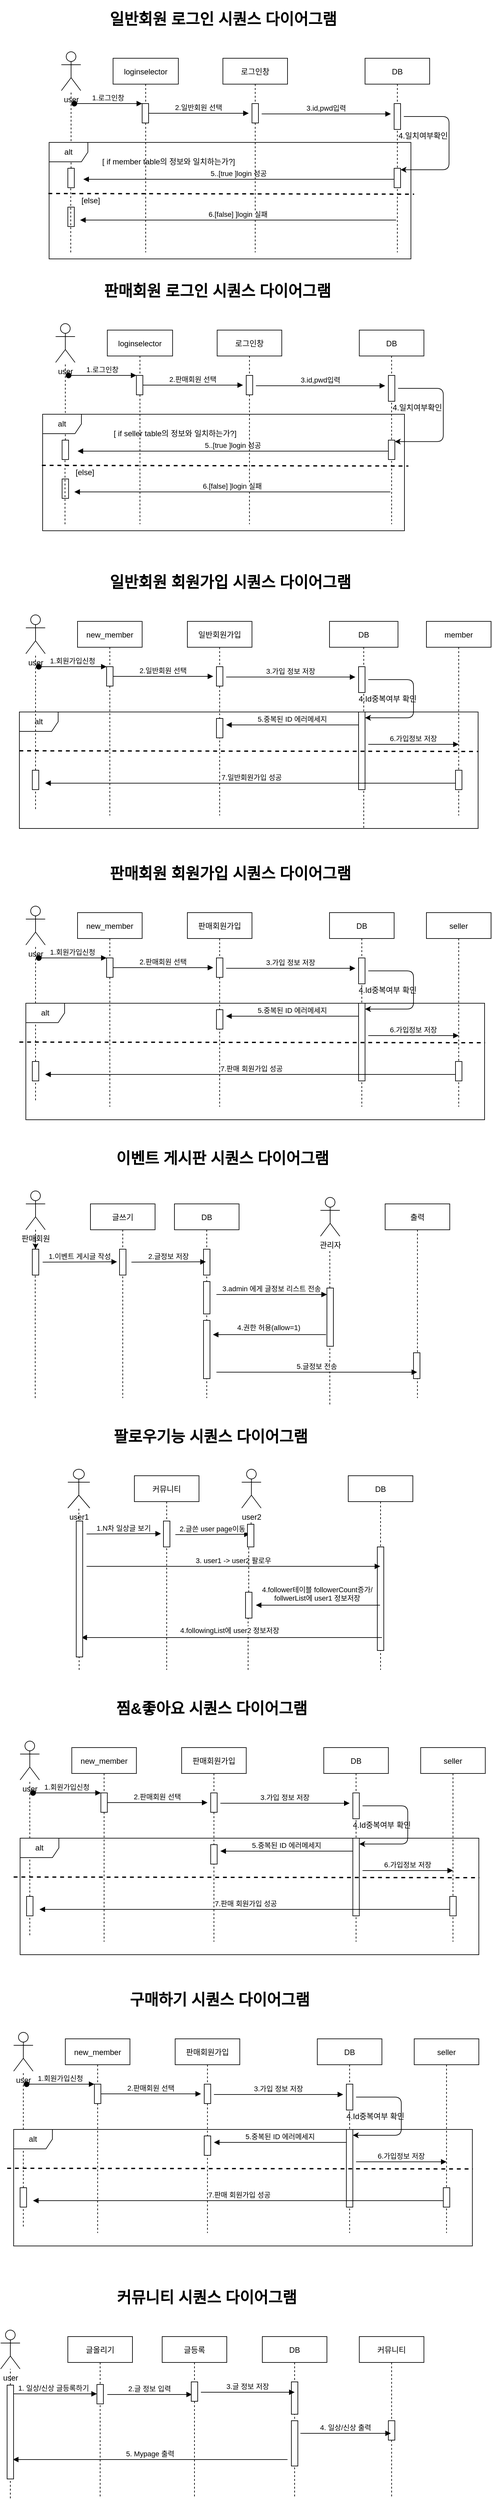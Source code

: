 <mxfile version="14.1.8" type="github">
  <diagram id="kgpKYQtTHZ0yAKxKKP6v" name="Page-1">
    <mxGraphModel dx="957" dy="1599" grid="1" gridSize="10" guides="1" tooltips="1" connect="1" arrows="1" fold="1" page="1" pageScale="1" pageWidth="850" pageHeight="1100" math="0" shadow="0">
      <root>
        <mxCell id="0" />
        <mxCell id="1" parent="0" />
        <mxCell id="sCiIULgw3_IHXqs6xCR2-13" value="" style="endArrow=none;dashed=1;html=1;" edge="1" parent="1">
          <mxGeometry width="50" height="50" relative="1" as="geometry">
            <mxPoint x="60" y="2770" as="sourcePoint" />
            <mxPoint x="60.0" y="2700" as="targetPoint" />
            <Array as="points">
              <mxPoint x="60" y="2760" />
            </Array>
          </mxGeometry>
        </mxCell>
        <mxCell id="6qOEAzcNz2W8X_dl7vt0-298" value="1. 일상/신상 글등록하기" style="verticalAlign=bottom;startArrow=oval;endArrow=block;startSize=8;shadow=0;strokeWidth=1;" parent="1" edge="1">
          <mxGeometry relative="1" as="geometry">
            <mxPoint x="60" y="2608.5" as="sourcePoint" />
            <mxPoint x="194" y="2608.5" as="targetPoint" />
          </mxGeometry>
        </mxCell>
        <mxCell id="3nuBFxr9cyL0pnOWT2aG-1" value="new_member" style="shape=umlLifeline;perimeter=lifelinePerimeter;container=1;collapsible=0;recursiveResize=0;rounded=0;shadow=0;strokeWidth=1;" parent="1" vertex="1">
          <mxGeometry x="164" y="-130" width="100" height="300" as="geometry" />
        </mxCell>
        <mxCell id="3nuBFxr9cyL0pnOWT2aG-2" value="" style="points=[];perimeter=orthogonalPerimeter;rounded=0;shadow=0;strokeWidth=1;" parent="3nuBFxr9cyL0pnOWT2aG-1" vertex="1">
          <mxGeometry x="45" y="70" width="10" height="30" as="geometry" />
        </mxCell>
        <mxCell id="3nuBFxr9cyL0pnOWT2aG-3" value="1.회원가입신청" style="verticalAlign=bottom;startArrow=oval;endArrow=block;startSize=8;shadow=0;strokeWidth=1;" parent="3nuBFxr9cyL0pnOWT2aG-1" target="3nuBFxr9cyL0pnOWT2aG-2" edge="1">
          <mxGeometry relative="1" as="geometry">
            <mxPoint x="-60" y="70" as="sourcePoint" />
          </mxGeometry>
        </mxCell>
        <mxCell id="3nuBFxr9cyL0pnOWT2aG-5" value="DB" style="shape=umlLifeline;perimeter=lifelinePerimeter;container=1;collapsible=0;recursiveResize=0;rounded=0;shadow=0;strokeWidth=1;" parent="1" vertex="1">
          <mxGeometry x="554" y="-130" width="106" height="320" as="geometry" />
        </mxCell>
        <mxCell id="3nuBFxr9cyL0pnOWT2aG-6" value="" style="points=[];perimeter=orthogonalPerimeter;rounded=0;shadow=0;strokeWidth=1;" parent="3nuBFxr9cyL0pnOWT2aG-5" vertex="1">
          <mxGeometry x="45" y="140" width="10" height="120" as="geometry" />
        </mxCell>
        <mxCell id="6qOEAzcNz2W8X_dl7vt0-56" value="" style="points=[];perimeter=orthogonalPerimeter;rounded=0;shadow=0;strokeWidth=1;" parent="3nuBFxr9cyL0pnOWT2aG-5" vertex="1">
          <mxGeometry x="45" y="70" width="10" height="40" as="geometry" />
        </mxCell>
        <mxCell id="6qOEAzcNz2W8X_dl7vt0-62" value="7.일반회원가입 성공" style="verticalAlign=bottom;endArrow=block;shadow=0;strokeWidth=1;" parent="3nuBFxr9cyL0pnOWT2aG-5" source="6qOEAzcNz2W8X_dl7vt0-52" edge="1">
          <mxGeometry relative="1" as="geometry">
            <mxPoint x="175" y="250" as="sourcePoint" />
            <mxPoint x="-440" y="250" as="targetPoint" />
          </mxGeometry>
        </mxCell>
        <mxCell id="6qOEAzcNz2W8X_dl7vt0-54" value="alt" style="shape=umlFrame;whiteSpace=wrap;html=1;gradientColor=#ffffff;" parent="3nuBFxr9cyL0pnOWT2aG-5" vertex="1">
          <mxGeometry x="-480" y="140" width="710" height="180" as="geometry" />
        </mxCell>
        <mxCell id="3nuBFxr9cyL0pnOWT2aG-8" value="2.일반회원 선택" style="verticalAlign=bottom;endArrow=block;shadow=0;strokeWidth=1;" parent="1" source="3nuBFxr9cyL0pnOWT2aG-2" edge="1">
          <mxGeometry relative="1" as="geometry">
            <mxPoint x="424" y="-50" as="sourcePoint" />
            <mxPoint x="374" y="-45" as="targetPoint" />
          </mxGeometry>
        </mxCell>
        <mxCell id="3nuBFxr9cyL0pnOWT2aG-9" value="5.중복된 ID 에러메세지" style="verticalAlign=bottom;endArrow=block;shadow=0;strokeWidth=1;" parent="1" source="3nuBFxr9cyL0pnOWT2aG-6" edge="1">
          <mxGeometry relative="1" as="geometry">
            <mxPoint x="389" y="-10" as="sourcePoint" />
            <mxPoint x="394" y="30" as="targetPoint" />
          </mxGeometry>
        </mxCell>
        <object label="user" id="6qOEAzcNz2W8X_dl7vt0-7">
          <mxCell style="shape=umlActor;verticalLabelPosition=bottom;verticalAlign=top;html=1;" parent="1" vertex="1">
            <mxGeometry x="84" y="-140" width="30" height="60" as="geometry" />
          </mxCell>
        </object>
        <mxCell id="6qOEAzcNz2W8X_dl7vt0-206" value="" style="edgeStyle=orthogonalEdgeStyle;rounded=0;orthogonalLoop=1;jettySize=auto;html=1;dashed=1;" parent="1" source="6qOEAzcNz2W8X_dl7vt0-12" target="6qOEAzcNz2W8X_dl7vt0-38" edge="1">
          <mxGeometry relative="1" as="geometry" />
        </mxCell>
        <mxCell id="6qOEAzcNz2W8X_dl7vt0-12" value="판매회원&lt;br&gt;" style="shape=umlActor;verticalLabelPosition=bottom;verticalAlign=top;html=1;gradientColor=#ffffff;" parent="1" vertex="1">
          <mxGeometry x="84" y="750" width="30" height="60" as="geometry" />
        </mxCell>
        <mxCell id="6qOEAzcNz2W8X_dl7vt0-21" value="관리자&lt;br&gt;" style="shape=umlActor;verticalLabelPosition=bottom;verticalAlign=top;html=1;gradientColor=#ffffff;" parent="1" vertex="1">
          <mxGeometry x="540" y="760" width="30" height="60" as="geometry" />
        </mxCell>
        <mxCell id="6qOEAzcNz2W8X_dl7vt0-26" value="" style="endArrow=none;dashed=1;html=1;" parent="1" target="6qOEAzcNz2W8X_dl7vt0-7" edge="1">
          <mxGeometry width="50" height="50" relative="1" as="geometry">
            <mxPoint x="99" y="160" as="sourcePoint" />
            <mxPoint x="104" y="-60" as="targetPoint" />
          </mxGeometry>
        </mxCell>
        <mxCell id="6qOEAzcNz2W8X_dl7vt0-27" value="" style="endArrow=none;dashed=1;html=1;" parent="1" source="6qOEAzcNz2W8X_dl7vt0-38" edge="1">
          <mxGeometry width="50" height="50" relative="1" as="geometry">
            <mxPoint x="98.5" y="1070" as="sourcePoint" />
            <mxPoint x="98.5" y="830" as="targetPoint" />
          </mxGeometry>
        </mxCell>
        <mxCell id="6qOEAzcNz2W8X_dl7vt0-28" value="" style="endArrow=none;dashed=1;html=1;" parent="1" edge="1">
          <mxGeometry width="50" height="50" relative="1" as="geometry">
            <mxPoint x="554.5" y="900" as="sourcePoint" />
            <mxPoint x="554.5" y="840" as="targetPoint" />
          </mxGeometry>
        </mxCell>
        <mxCell id="6qOEAzcNz2W8X_dl7vt0-33" value="글쓰기" style="shape=umlLifeline;perimeter=lifelinePerimeter;container=1;collapsible=0;recursiveResize=0;rounded=0;shadow=0;strokeWidth=1;" parent="1" vertex="1">
          <mxGeometry x="184" y="770" width="100" height="300" as="geometry" />
        </mxCell>
        <mxCell id="6qOEAzcNz2W8X_dl7vt0-208" value="" style="points=[];perimeter=orthogonalPerimeter;rounded=0;shadow=0;strokeWidth=1;" parent="6qOEAzcNz2W8X_dl7vt0-33" vertex="1">
          <mxGeometry x="45" y="70" width="10" height="40" as="geometry" />
        </mxCell>
        <mxCell id="6qOEAzcNz2W8X_dl7vt0-36" value="출력" style="shape=umlLifeline;perimeter=lifelinePerimeter;container=1;collapsible=0;recursiveResize=0;rounded=0;shadow=0;strokeWidth=1;" parent="1" vertex="1">
          <mxGeometry x="640.12" y="770" width="100" height="300" as="geometry" />
        </mxCell>
        <mxCell id="6qOEAzcNz2W8X_dl7vt0-37" value="" style="points=[];perimeter=orthogonalPerimeter;rounded=0;shadow=0;strokeWidth=1;" parent="6qOEAzcNz2W8X_dl7vt0-36" vertex="1">
          <mxGeometry x="43.88" y="230" width="10" height="40" as="geometry" />
        </mxCell>
        <mxCell id="6qOEAzcNz2W8X_dl7vt0-38" value="" style="points=[];perimeter=orthogonalPerimeter;rounded=0;shadow=0;strokeWidth=1;" parent="1" vertex="1">
          <mxGeometry x="94" y="840" width="10" height="40" as="geometry" />
        </mxCell>
        <mxCell id="6qOEAzcNz2W8X_dl7vt0-39" value="" style="endArrow=none;dashed=1;html=1;" parent="1" target="6qOEAzcNz2W8X_dl7vt0-38" edge="1">
          <mxGeometry width="50" height="50" relative="1" as="geometry">
            <mxPoint x="98.5" y="1070" as="sourcePoint" />
            <mxPoint x="98.5" y="830" as="targetPoint" />
          </mxGeometry>
        </mxCell>
        <mxCell id="6qOEAzcNz2W8X_dl7vt0-41" value="" style="endArrow=none;dashed=1;html=1;" parent="1" edge="1">
          <mxGeometry width="50" height="50" relative="1" as="geometry">
            <mxPoint x="554.5" y="1080" as="sourcePoint" />
            <mxPoint x="554.5" y="940" as="targetPoint" />
          </mxGeometry>
        </mxCell>
        <mxCell id="6qOEAzcNz2W8X_dl7vt0-42" value="DB" style="shape=umlLifeline;perimeter=lifelinePerimeter;container=1;collapsible=0;recursiveResize=0;rounded=0;shadow=0;strokeWidth=1;" parent="1" vertex="1">
          <mxGeometry x="314" y="770" width="100" height="300" as="geometry" />
        </mxCell>
        <mxCell id="6qOEAzcNz2W8X_dl7vt0-43" value="" style="points=[];perimeter=orthogonalPerimeter;rounded=0;shadow=0;strokeWidth=1;" parent="6qOEAzcNz2W8X_dl7vt0-42" vertex="1">
          <mxGeometry x="45" y="70" width="10" height="40" as="geometry" />
        </mxCell>
        <mxCell id="6qOEAzcNz2W8X_dl7vt0-213" value="" style="points=[];perimeter=orthogonalPerimeter;rounded=0;shadow=0;strokeWidth=1;" parent="6qOEAzcNz2W8X_dl7vt0-42" vertex="1">
          <mxGeometry x="45" y="120" width="10" height="50" as="geometry" />
        </mxCell>
        <mxCell id="6qOEAzcNz2W8X_dl7vt0-221" value="" style="points=[];perimeter=orthogonalPerimeter;rounded=0;shadow=0;strokeWidth=1;" parent="6qOEAzcNz2W8X_dl7vt0-42" vertex="1">
          <mxGeometry x="45" y="180" width="10" height="90" as="geometry" />
        </mxCell>
        <mxCell id="6qOEAzcNz2W8X_dl7vt0-49" value="일반회원가입" style="shape=umlLifeline;perimeter=lifelinePerimeter;container=1;collapsible=0;recursiveResize=0;rounded=0;shadow=0;strokeWidth=1;" parent="1" vertex="1">
          <mxGeometry x="334" y="-130" width="100" height="300" as="geometry" />
        </mxCell>
        <mxCell id="6qOEAzcNz2W8X_dl7vt0-55" value="" style="points=[];perimeter=orthogonalPerimeter;rounded=0;shadow=0;strokeWidth=1;" parent="6qOEAzcNz2W8X_dl7vt0-49" vertex="1">
          <mxGeometry x="45" y="70" width="10" height="30" as="geometry" />
        </mxCell>
        <mxCell id="6qOEAzcNz2W8X_dl7vt0-51" value="3.가입 정보 저장" style="verticalAlign=bottom;endArrow=block;shadow=0;strokeWidth=1;" parent="1" edge="1">
          <mxGeometry relative="1" as="geometry">
            <mxPoint x="394" y="-44" as="sourcePoint" />
            <mxPoint x="594" y="-44" as="targetPoint" />
          </mxGeometry>
        </mxCell>
        <mxCell id="6qOEAzcNz2W8X_dl7vt0-52" value="member" style="shape=umlLifeline;perimeter=lifelinePerimeter;container=1;collapsible=0;recursiveResize=0;rounded=0;shadow=0;strokeWidth=1;" parent="1" vertex="1">
          <mxGeometry x="704" y="-130" width="100" height="300" as="geometry" />
        </mxCell>
        <mxCell id="6qOEAzcNz2W8X_dl7vt0-53" value="" style="points=[];perimeter=orthogonalPerimeter;rounded=0;shadow=0;strokeWidth=1;" parent="6qOEAzcNz2W8X_dl7vt0-52" vertex="1">
          <mxGeometry x="45" y="230" width="10" height="30" as="geometry" />
        </mxCell>
        <mxCell id="6qOEAzcNz2W8X_dl7vt0-58" value="" style="edgeStyle=elbowEdgeStyle;elbow=horizontal;endArrow=classic;html=1;entryX=1;entryY=0.075;entryDx=0;entryDy=0;entryPerimeter=0;" parent="1" target="3nuBFxr9cyL0pnOWT2aG-6" edge="1">
          <mxGeometry width="50" height="50" relative="1" as="geometry">
            <mxPoint x="614" y="-40" as="sourcePoint" />
            <mxPoint x="634" y="40" as="targetPoint" />
            <Array as="points">
              <mxPoint x="684" y="110" />
            </Array>
          </mxGeometry>
        </mxCell>
        <mxCell id="6qOEAzcNz2W8X_dl7vt0-59" value="4.Id중복여부 확인" style="text;html=1;strokeColor=none;fillColor=none;align=center;verticalAlign=middle;whiteSpace=wrap;rounded=0;" parent="1" vertex="1">
          <mxGeometry x="594" y="-20" width="100" height="20" as="geometry" />
        </mxCell>
        <mxCell id="6qOEAzcNz2W8X_dl7vt0-60" value="" style="points=[];perimeter=orthogonalPerimeter;rounded=0;shadow=0;strokeWidth=1;" parent="1" vertex="1">
          <mxGeometry x="379" y="20" width="10" height="30" as="geometry" />
        </mxCell>
        <mxCell id="6qOEAzcNz2W8X_dl7vt0-63" value="" style="points=[];perimeter=orthogonalPerimeter;rounded=0;shadow=0;strokeWidth=1;" parent="1" vertex="1">
          <mxGeometry x="94" y="100" width="10" height="30" as="geometry" />
        </mxCell>
        <mxCell id="6qOEAzcNz2W8X_dl7vt0-66" value="" style="endArrow=none;dashed=1;html=1;strokeWidth=2;entryX=1.001;entryY=0.339;entryDx=0;entryDy=0;entryPerimeter=0;" parent="1" target="6qOEAzcNz2W8X_dl7vt0-54" edge="1">
          <mxGeometry width="50" height="50" relative="1" as="geometry">
            <mxPoint x="74" y="70" as="sourcePoint" />
            <mxPoint x="774" y="70" as="targetPoint" />
          </mxGeometry>
        </mxCell>
        <mxCell id="6qOEAzcNz2W8X_dl7vt0-67" value="6.가입정보 저장" style="verticalAlign=bottom;endArrow=block;shadow=0;strokeWidth=1;" parent="1" edge="1">
          <mxGeometry relative="1" as="geometry">
            <mxPoint x="614" y="60" as="sourcePoint" />
            <mxPoint x="754" y="60" as="targetPoint" />
          </mxGeometry>
        </mxCell>
        <mxCell id="6qOEAzcNz2W8X_dl7vt0-69" value="&lt;h1&gt;일반회원 회원가입 시퀀스 다이어그램&lt;/h1&gt;" style="text;html=1;strokeColor=none;fillColor=none;spacing=5;spacingTop=-20;whiteSpace=wrap;overflow=hidden;rounded=0;" parent="1" vertex="1">
          <mxGeometry x="209" y="-210" width="440" height="120" as="geometry" />
        </mxCell>
        <mxCell id="6qOEAzcNz2W8X_dl7vt0-70" value="new_member" style="shape=umlLifeline;perimeter=lifelinePerimeter;container=1;collapsible=0;recursiveResize=0;rounded=0;shadow=0;strokeWidth=1;" parent="1" vertex="1">
          <mxGeometry x="164" y="320" width="100" height="300" as="geometry" />
        </mxCell>
        <mxCell id="6qOEAzcNz2W8X_dl7vt0-71" value="" style="points=[];perimeter=orthogonalPerimeter;rounded=0;shadow=0;strokeWidth=1;" parent="6qOEAzcNz2W8X_dl7vt0-70" vertex="1">
          <mxGeometry x="45" y="70" width="10" height="30" as="geometry" />
        </mxCell>
        <mxCell id="6qOEAzcNz2W8X_dl7vt0-72" value="1.회원가입신청" style="verticalAlign=bottom;startArrow=oval;endArrow=block;startSize=8;shadow=0;strokeWidth=1;" parent="6qOEAzcNz2W8X_dl7vt0-70" target="6qOEAzcNz2W8X_dl7vt0-71" edge="1">
          <mxGeometry relative="1" as="geometry">
            <mxPoint x="-60" y="70" as="sourcePoint" />
          </mxGeometry>
        </mxCell>
        <mxCell id="6qOEAzcNz2W8X_dl7vt0-73" value="DB" style="shape=umlLifeline;perimeter=lifelinePerimeter;container=1;collapsible=0;recursiveResize=0;rounded=0;shadow=0;strokeWidth=1;" parent="1" vertex="1">
          <mxGeometry x="554" y="320" width="100" height="300" as="geometry" />
        </mxCell>
        <mxCell id="6qOEAzcNz2W8X_dl7vt0-74" value="" style="points=[];perimeter=orthogonalPerimeter;rounded=0;shadow=0;strokeWidth=1;" parent="6qOEAzcNz2W8X_dl7vt0-73" vertex="1">
          <mxGeometry x="45" y="140" width="10" height="120" as="geometry" />
        </mxCell>
        <mxCell id="6qOEAzcNz2W8X_dl7vt0-75" value="" style="points=[];perimeter=orthogonalPerimeter;rounded=0;shadow=0;strokeWidth=1;" parent="6qOEAzcNz2W8X_dl7vt0-73" vertex="1">
          <mxGeometry x="45" y="70" width="10" height="40" as="geometry" />
        </mxCell>
        <mxCell id="6qOEAzcNz2W8X_dl7vt0-76" value="7.판매 회원가입 성공" style="verticalAlign=bottom;endArrow=block;shadow=0;strokeWidth=1;" parent="6qOEAzcNz2W8X_dl7vt0-73" source="6qOEAzcNz2W8X_dl7vt0-84" edge="1">
          <mxGeometry relative="1" as="geometry">
            <mxPoint x="175" y="250" as="sourcePoint" />
            <mxPoint x="-440" y="250" as="targetPoint" />
          </mxGeometry>
        </mxCell>
        <mxCell id="6qOEAzcNz2W8X_dl7vt0-77" value="2.판매회원 선택" style="verticalAlign=bottom;endArrow=block;shadow=0;strokeWidth=1;" parent="1" source="6qOEAzcNz2W8X_dl7vt0-71" edge="1">
          <mxGeometry relative="1" as="geometry">
            <mxPoint x="424" y="400" as="sourcePoint" />
            <mxPoint x="374" y="405" as="targetPoint" />
          </mxGeometry>
        </mxCell>
        <mxCell id="6qOEAzcNz2W8X_dl7vt0-78" value="5.중복된 ID 에러메세지" style="verticalAlign=bottom;endArrow=block;shadow=0;strokeWidth=1;" parent="1" source="6qOEAzcNz2W8X_dl7vt0-74" edge="1">
          <mxGeometry relative="1" as="geometry">
            <mxPoint x="389" y="440" as="sourcePoint" />
            <mxPoint x="394" y="480" as="targetPoint" />
          </mxGeometry>
        </mxCell>
        <object label="user" id="6qOEAzcNz2W8X_dl7vt0-79">
          <mxCell style="shape=umlActor;verticalLabelPosition=bottom;verticalAlign=top;html=1;" parent="1" vertex="1">
            <mxGeometry x="84" y="310" width="30" height="60" as="geometry" />
          </mxCell>
        </object>
        <mxCell id="6qOEAzcNz2W8X_dl7vt0-80" value="" style="endArrow=none;dashed=1;html=1;" parent="1" target="6qOEAzcNz2W8X_dl7vt0-79" edge="1">
          <mxGeometry width="50" height="50" relative="1" as="geometry">
            <mxPoint x="99" y="610" as="sourcePoint" />
            <mxPoint x="104" y="390" as="targetPoint" />
          </mxGeometry>
        </mxCell>
        <mxCell id="6qOEAzcNz2W8X_dl7vt0-81" value="판매회원가입" style="shape=umlLifeline;perimeter=lifelinePerimeter;container=1;collapsible=0;recursiveResize=0;rounded=0;shadow=0;strokeWidth=1;" parent="1" vertex="1">
          <mxGeometry x="334" y="320" width="100" height="300" as="geometry" />
        </mxCell>
        <mxCell id="6qOEAzcNz2W8X_dl7vt0-82" value="" style="points=[];perimeter=orthogonalPerimeter;rounded=0;shadow=0;strokeWidth=1;" parent="6qOEAzcNz2W8X_dl7vt0-81" vertex="1">
          <mxGeometry x="45" y="70" width="10" height="30" as="geometry" />
        </mxCell>
        <mxCell id="6qOEAzcNz2W8X_dl7vt0-83" value="3.가입 정보 저장" style="verticalAlign=bottom;endArrow=block;shadow=0;strokeWidth=1;" parent="1" edge="1">
          <mxGeometry relative="1" as="geometry">
            <mxPoint x="394" y="406" as="sourcePoint" />
            <mxPoint x="594" y="406" as="targetPoint" />
          </mxGeometry>
        </mxCell>
        <mxCell id="6qOEAzcNz2W8X_dl7vt0-84" value="seller" style="shape=umlLifeline;perimeter=lifelinePerimeter;container=1;collapsible=0;recursiveResize=0;rounded=0;shadow=0;strokeWidth=1;" parent="1" vertex="1">
          <mxGeometry x="704" y="320" width="100" height="300" as="geometry" />
        </mxCell>
        <mxCell id="6qOEAzcNz2W8X_dl7vt0-85" value="" style="points=[];perimeter=orthogonalPerimeter;rounded=0;shadow=0;strokeWidth=1;" parent="6qOEAzcNz2W8X_dl7vt0-84" vertex="1">
          <mxGeometry x="45" y="230" width="10" height="30" as="geometry" />
        </mxCell>
        <mxCell id="6qOEAzcNz2W8X_dl7vt0-86" value="alt" style="shape=umlFrame;whiteSpace=wrap;html=1;gradientColor=#ffffff;" parent="1" vertex="1">
          <mxGeometry x="84" y="460" width="710" height="180" as="geometry" />
        </mxCell>
        <mxCell id="6qOEAzcNz2W8X_dl7vt0-87" value="" style="edgeStyle=elbowEdgeStyle;elbow=horizontal;endArrow=classic;html=1;entryX=1;entryY=0.075;entryDx=0;entryDy=0;entryPerimeter=0;" parent="1" target="6qOEAzcNz2W8X_dl7vt0-74" edge="1">
          <mxGeometry width="50" height="50" relative="1" as="geometry">
            <mxPoint x="614" y="410" as="sourcePoint" />
            <mxPoint x="634" y="490" as="targetPoint" />
            <Array as="points">
              <mxPoint x="684" y="560" />
            </Array>
          </mxGeometry>
        </mxCell>
        <mxCell id="6qOEAzcNz2W8X_dl7vt0-88" value="4.Id중복여부 확인" style="text;html=1;strokeColor=none;fillColor=none;align=center;verticalAlign=middle;whiteSpace=wrap;rounded=0;" parent="1" vertex="1">
          <mxGeometry x="594" y="430" width="100" height="20" as="geometry" />
        </mxCell>
        <mxCell id="6qOEAzcNz2W8X_dl7vt0-89" value="" style="points=[];perimeter=orthogonalPerimeter;rounded=0;shadow=0;strokeWidth=1;" parent="1" vertex="1">
          <mxGeometry x="379" y="470" width="10" height="30" as="geometry" />
        </mxCell>
        <mxCell id="6qOEAzcNz2W8X_dl7vt0-90" value="" style="points=[];perimeter=orthogonalPerimeter;rounded=0;shadow=0;strokeWidth=1;" parent="1" vertex="1">
          <mxGeometry x="94" y="550" width="10" height="30" as="geometry" />
        </mxCell>
        <mxCell id="6qOEAzcNz2W8X_dl7vt0-91" value="" style="endArrow=none;dashed=1;html=1;strokeWidth=2;entryX=1.001;entryY=0.339;entryDx=0;entryDy=0;entryPerimeter=0;" parent="1" target="6qOEAzcNz2W8X_dl7vt0-86" edge="1">
          <mxGeometry width="50" height="50" relative="1" as="geometry">
            <mxPoint x="74" y="520" as="sourcePoint" />
            <mxPoint x="774" y="520" as="targetPoint" />
          </mxGeometry>
        </mxCell>
        <mxCell id="6qOEAzcNz2W8X_dl7vt0-92" value="6.가입정보 저장" style="verticalAlign=bottom;endArrow=block;shadow=0;strokeWidth=1;" parent="1" edge="1">
          <mxGeometry relative="1" as="geometry">
            <mxPoint x="614" y="510" as="sourcePoint" />
            <mxPoint x="754" y="510" as="targetPoint" />
          </mxGeometry>
        </mxCell>
        <mxCell id="6qOEAzcNz2W8X_dl7vt0-93" value="&lt;h1&gt;판매회원 회원가입 시퀀스 다이어그램&lt;/h1&gt;" style="text;html=1;strokeColor=none;fillColor=none;spacing=5;spacingTop=-20;whiteSpace=wrap;overflow=hidden;rounded=0;" parent="1" vertex="1">
          <mxGeometry x="209" y="240" width="440" height="50" as="geometry" />
        </mxCell>
        <mxCell id="6qOEAzcNz2W8X_dl7vt0-125" value="loginselector" style="shape=umlLifeline;perimeter=lifelinePerimeter;container=1;collapsible=0;recursiveResize=0;rounded=0;shadow=0;strokeWidth=1;" parent="1" vertex="1">
          <mxGeometry x="219" y="-1000" width="101" height="300" as="geometry" />
        </mxCell>
        <mxCell id="6qOEAzcNz2W8X_dl7vt0-126" value="" style="points=[];perimeter=orthogonalPerimeter;rounded=0;shadow=0;strokeWidth=1;" parent="6qOEAzcNz2W8X_dl7vt0-125" vertex="1">
          <mxGeometry x="45" y="70" width="10" height="30" as="geometry" />
        </mxCell>
        <mxCell id="6qOEAzcNz2W8X_dl7vt0-127" value="1.로그인창" style="verticalAlign=bottom;startArrow=oval;endArrow=block;startSize=8;shadow=0;strokeWidth=1;" parent="6qOEAzcNz2W8X_dl7vt0-125" target="6qOEAzcNz2W8X_dl7vt0-126" edge="1">
          <mxGeometry relative="1" as="geometry">
            <mxPoint x="-60" y="70" as="sourcePoint" />
          </mxGeometry>
        </mxCell>
        <mxCell id="6qOEAzcNz2W8X_dl7vt0-128" value="DB" style="shape=umlLifeline;perimeter=lifelinePerimeter;container=1;collapsible=0;recursiveResize=0;rounded=0;shadow=0;strokeWidth=1;" parent="1" vertex="1">
          <mxGeometry x="609" y="-1000" width="100" height="300" as="geometry" />
        </mxCell>
        <mxCell id="6qOEAzcNz2W8X_dl7vt0-129" value="" style="points=[];perimeter=orthogonalPerimeter;rounded=0;shadow=0;strokeWidth=1;" parent="6qOEAzcNz2W8X_dl7vt0-128" vertex="1">
          <mxGeometry x="45" y="170" width="10" height="30" as="geometry" />
        </mxCell>
        <mxCell id="6qOEAzcNz2W8X_dl7vt0-130" value="" style="points=[];perimeter=orthogonalPerimeter;rounded=0;shadow=0;strokeWidth=1;" parent="6qOEAzcNz2W8X_dl7vt0-128" vertex="1">
          <mxGeometry x="45" y="70" width="10" height="40" as="geometry" />
        </mxCell>
        <mxCell id="6qOEAzcNz2W8X_dl7vt0-132" value="2.일반회원 선택" style="verticalAlign=bottom;endArrow=block;shadow=0;strokeWidth=1;" parent="1" source="6qOEAzcNz2W8X_dl7vt0-126" edge="1">
          <mxGeometry relative="1" as="geometry">
            <mxPoint x="479" y="-920" as="sourcePoint" />
            <mxPoint x="429" y="-915" as="targetPoint" />
          </mxGeometry>
        </mxCell>
        <mxCell id="6qOEAzcNz2W8X_dl7vt0-133" value="5..[true ]login 성공" style="verticalAlign=bottom;endArrow=block;shadow=0;strokeWidth=1;" parent="1" edge="1">
          <mxGeometry relative="1" as="geometry">
            <mxPoint x="654" y="-813" as="sourcePoint" />
            <mxPoint x="173" y="-813" as="targetPoint" />
          </mxGeometry>
        </mxCell>
        <object label="user" id="6qOEAzcNz2W8X_dl7vt0-134">
          <mxCell style="shape=umlActor;verticalLabelPosition=bottom;verticalAlign=top;html=1;" parent="1" vertex="1">
            <mxGeometry x="139" y="-1010" width="30" height="60" as="geometry" />
          </mxCell>
        </object>
        <mxCell id="6qOEAzcNz2W8X_dl7vt0-135" value="" style="endArrow=none;dashed=1;html=1;" parent="1" source="6qOEAzcNz2W8X_dl7vt0-144" target="6qOEAzcNz2W8X_dl7vt0-134" edge="1">
          <mxGeometry width="50" height="50" relative="1" as="geometry">
            <mxPoint x="154" y="-710" as="sourcePoint" />
            <mxPoint x="159" y="-930" as="targetPoint" />
          </mxGeometry>
        </mxCell>
        <mxCell id="6qOEAzcNz2W8X_dl7vt0-136" value="로그인창" style="shape=umlLifeline;perimeter=lifelinePerimeter;container=1;collapsible=0;recursiveResize=0;rounded=0;shadow=0;strokeWidth=1;" parent="1" vertex="1">
          <mxGeometry x="389" y="-1000" width="100" height="300" as="geometry" />
        </mxCell>
        <mxCell id="6qOEAzcNz2W8X_dl7vt0-137" value="" style="points=[];perimeter=orthogonalPerimeter;rounded=0;shadow=0;strokeWidth=1;" parent="6qOEAzcNz2W8X_dl7vt0-136" vertex="1">
          <mxGeometry x="45" y="70" width="10" height="30" as="geometry" />
        </mxCell>
        <mxCell id="6qOEAzcNz2W8X_dl7vt0-138" value="3.id,pwd입력" style="verticalAlign=bottom;endArrow=block;shadow=0;strokeWidth=1;" parent="1" edge="1">
          <mxGeometry relative="1" as="geometry">
            <mxPoint x="449" y="-914" as="sourcePoint" />
            <mxPoint x="649" y="-914" as="targetPoint" />
          </mxGeometry>
        </mxCell>
        <mxCell id="6qOEAzcNz2W8X_dl7vt0-141" value="alt" style="shape=umlFrame;whiteSpace=wrap;html=1;gradientColor=#ffffff;" parent="1" vertex="1">
          <mxGeometry x="120" y="-870" width="560" height="180" as="geometry" />
        </mxCell>
        <mxCell id="6qOEAzcNz2W8X_dl7vt0-142" value="" style="edgeStyle=elbowEdgeStyle;elbow=horizontal;endArrow=classic;html=1;entryX=1;entryY=0.075;entryDx=0;entryDy=0;entryPerimeter=0;" parent="1" target="6qOEAzcNz2W8X_dl7vt0-129" edge="1">
          <mxGeometry width="50" height="50" relative="1" as="geometry">
            <mxPoint x="669" y="-910" as="sourcePoint" />
            <mxPoint x="689" y="-830" as="targetPoint" />
            <Array as="points">
              <mxPoint x="739" y="-760" />
            </Array>
          </mxGeometry>
        </mxCell>
        <mxCell id="6qOEAzcNz2W8X_dl7vt0-143" value="4.일치여부확인" style="text;html=1;strokeColor=none;fillColor=none;align=center;verticalAlign=middle;whiteSpace=wrap;rounded=0;" parent="1" vertex="1">
          <mxGeometry x="649" y="-890" width="100" height="20" as="geometry" />
        </mxCell>
        <mxCell id="6qOEAzcNz2W8X_dl7vt0-145" value="" style="points=[];perimeter=orthogonalPerimeter;rounded=0;shadow=0;strokeWidth=1;" parent="1" vertex="1">
          <mxGeometry x="149" y="-770" width="10" height="30" as="geometry" />
        </mxCell>
        <mxCell id="6qOEAzcNz2W8X_dl7vt0-146" value="" style="endArrow=none;dashed=1;html=1;strokeWidth=2;exitX=-0.002;exitY=0.439;exitDx=0;exitDy=0;exitPerimeter=0;" parent="1" source="6qOEAzcNz2W8X_dl7vt0-141" edge="1">
          <mxGeometry width="50" height="50" relative="1" as="geometry">
            <mxPoint x="129" y="-800" as="sourcePoint" />
            <mxPoint x="685" y="-790" as="targetPoint" />
          </mxGeometry>
        </mxCell>
        <mxCell id="6qOEAzcNz2W8X_dl7vt0-148" value="&lt;h1&gt;일반회원 로그인 시퀀스 다이어그램&lt;/h1&gt;" style="text;html=1;strokeColor=none;fillColor=none;spacing=5;spacingTop=-20;whiteSpace=wrap;overflow=hidden;rounded=0;" parent="1" vertex="1">
          <mxGeometry x="209" y="-1080" width="440" height="50" as="geometry" />
        </mxCell>
        <mxCell id="6qOEAzcNz2W8X_dl7vt0-173" value="" style="endArrow=none;dashed=1;html=1;" parent="1" source="6qOEAzcNz2W8X_dl7vt0-144" edge="1">
          <mxGeometry width="50" height="50" relative="1" as="geometry">
            <mxPoint x="153.5" y="-700" as="sourcePoint" />
            <mxPoint x="153.5" y="-820" as="targetPoint" />
          </mxGeometry>
        </mxCell>
        <mxCell id="6qOEAzcNz2W8X_dl7vt0-174" value="6.[false] ]login 실패" style="verticalAlign=bottom;endArrow=block;shadow=0;strokeWidth=1;" parent="1" edge="1">
          <mxGeometry relative="1" as="geometry">
            <mxPoint x="657" y="-750" as="sourcePoint" />
            <mxPoint x="168" y="-750" as="targetPoint" />
          </mxGeometry>
        </mxCell>
        <mxCell id="6qOEAzcNz2W8X_dl7vt0-144" value="" style="points=[];perimeter=orthogonalPerimeter;rounded=0;shadow=0;strokeWidth=1;" parent="1" vertex="1">
          <mxGeometry x="149" y="-830" width="10" height="30" as="geometry" />
        </mxCell>
        <mxCell id="6qOEAzcNz2W8X_dl7vt0-176" value="" style="endArrow=none;dashed=1;html=1;" parent="1" target="6qOEAzcNz2W8X_dl7vt0-144" edge="1">
          <mxGeometry width="50" height="50" relative="1" as="geometry">
            <mxPoint x="153.5" y="-700" as="sourcePoint" />
            <mxPoint x="153.5" y="-820" as="targetPoint" />
          </mxGeometry>
        </mxCell>
        <mxCell id="6qOEAzcNz2W8X_dl7vt0-178" value="[else]" style="text;html=1;strokeColor=none;fillColor=none;align=center;verticalAlign=middle;whiteSpace=wrap;rounded=0;" parent="1" vertex="1">
          <mxGeometry x="159" y="-790" width="51" height="20" as="geometry" />
        </mxCell>
        <mxCell id="6qOEAzcNz2W8X_dl7vt0-179" value="loginselector" style="shape=umlLifeline;perimeter=lifelinePerimeter;container=1;collapsible=0;recursiveResize=0;rounded=0;shadow=0;strokeWidth=1;" parent="1" vertex="1">
          <mxGeometry x="210.12" y="-580" width="101" height="300" as="geometry" />
        </mxCell>
        <mxCell id="6qOEAzcNz2W8X_dl7vt0-180" value="" style="points=[];perimeter=orthogonalPerimeter;rounded=0;shadow=0;strokeWidth=1;" parent="6qOEAzcNz2W8X_dl7vt0-179" vertex="1">
          <mxGeometry x="45" y="70" width="10" height="30" as="geometry" />
        </mxCell>
        <mxCell id="6qOEAzcNz2W8X_dl7vt0-181" value="1.로그인창" style="verticalAlign=bottom;startArrow=oval;endArrow=block;startSize=8;shadow=0;strokeWidth=1;" parent="6qOEAzcNz2W8X_dl7vt0-179" target="6qOEAzcNz2W8X_dl7vt0-180" edge="1">
          <mxGeometry relative="1" as="geometry">
            <mxPoint x="-60" y="70" as="sourcePoint" />
          </mxGeometry>
        </mxCell>
        <mxCell id="6qOEAzcNz2W8X_dl7vt0-183" value="DB" style="shape=umlLifeline;perimeter=lifelinePerimeter;container=1;collapsible=0;recursiveResize=0;rounded=0;shadow=0;strokeWidth=1;" parent="1" vertex="1">
          <mxGeometry x="600.12" y="-580" width="100" height="300" as="geometry" />
        </mxCell>
        <mxCell id="6qOEAzcNz2W8X_dl7vt0-184" value="" style="points=[];perimeter=orthogonalPerimeter;rounded=0;shadow=0;strokeWidth=1;" parent="6qOEAzcNz2W8X_dl7vt0-183" vertex="1">
          <mxGeometry x="45" y="170" width="10" height="30" as="geometry" />
        </mxCell>
        <mxCell id="6qOEAzcNz2W8X_dl7vt0-185" value="" style="points=[];perimeter=orthogonalPerimeter;rounded=0;shadow=0;strokeWidth=1;" parent="6qOEAzcNz2W8X_dl7vt0-183" vertex="1">
          <mxGeometry x="45" y="70" width="10" height="40" as="geometry" />
        </mxCell>
        <mxCell id="6qOEAzcNz2W8X_dl7vt0-186" value="2.판매회원 선택" style="verticalAlign=bottom;endArrow=block;shadow=0;strokeWidth=1;" parent="1" source="6qOEAzcNz2W8X_dl7vt0-180" edge="1">
          <mxGeometry relative="1" as="geometry">
            <mxPoint x="470.12" y="-500" as="sourcePoint" />
            <mxPoint x="420.12" y="-495" as="targetPoint" />
          </mxGeometry>
        </mxCell>
        <mxCell id="6qOEAzcNz2W8X_dl7vt0-187" value="5..[true ]login 성공" style="verticalAlign=bottom;endArrow=block;shadow=0;strokeWidth=1;" parent="1" edge="1">
          <mxGeometry relative="1" as="geometry">
            <mxPoint x="645.12" y="-393" as="sourcePoint" />
            <mxPoint x="164.12" y="-393" as="targetPoint" />
          </mxGeometry>
        </mxCell>
        <object label="user" id="6qOEAzcNz2W8X_dl7vt0-188">
          <mxCell style="shape=umlActor;verticalLabelPosition=bottom;verticalAlign=top;html=1;" parent="1" vertex="1">
            <mxGeometry x="130.12" y="-590" width="30" height="60" as="geometry" />
          </mxCell>
        </object>
        <mxCell id="6qOEAzcNz2W8X_dl7vt0-189" value="" style="endArrow=none;dashed=1;html=1;" parent="1" source="6qOEAzcNz2W8X_dl7vt0-201" target="6qOEAzcNz2W8X_dl7vt0-188" edge="1">
          <mxGeometry width="50" height="50" relative="1" as="geometry">
            <mxPoint x="145.12" y="-290" as="sourcePoint" />
            <mxPoint x="150.12" y="-510" as="targetPoint" />
          </mxGeometry>
        </mxCell>
        <mxCell id="6qOEAzcNz2W8X_dl7vt0-190" value="로그인창" style="shape=umlLifeline;perimeter=lifelinePerimeter;container=1;collapsible=0;recursiveResize=0;rounded=0;shadow=0;strokeWidth=1;" parent="1" vertex="1">
          <mxGeometry x="380.12" y="-580" width="100" height="300" as="geometry" />
        </mxCell>
        <mxCell id="6qOEAzcNz2W8X_dl7vt0-191" value="" style="points=[];perimeter=orthogonalPerimeter;rounded=0;shadow=0;strokeWidth=1;" parent="6qOEAzcNz2W8X_dl7vt0-190" vertex="1">
          <mxGeometry x="45" y="70" width="10" height="30" as="geometry" />
        </mxCell>
        <mxCell id="6qOEAzcNz2W8X_dl7vt0-192" value="3.id,pwd입력" style="verticalAlign=bottom;endArrow=block;shadow=0;strokeWidth=1;" parent="1" edge="1">
          <mxGeometry relative="1" as="geometry">
            <mxPoint x="440.12" y="-494" as="sourcePoint" />
            <mxPoint x="640.12" y="-494" as="targetPoint" />
          </mxGeometry>
        </mxCell>
        <mxCell id="6qOEAzcNz2W8X_dl7vt0-193" value="alt" style="shape=umlFrame;whiteSpace=wrap;html=1;gradientColor=#ffffff;" parent="1" vertex="1">
          <mxGeometry x="110" y="-450" width="560" height="180" as="geometry" />
        </mxCell>
        <mxCell id="6qOEAzcNz2W8X_dl7vt0-194" value="" style="edgeStyle=elbowEdgeStyle;elbow=horizontal;endArrow=classic;html=1;entryX=1;entryY=0.075;entryDx=0;entryDy=0;entryPerimeter=0;" parent="1" target="6qOEAzcNz2W8X_dl7vt0-184" edge="1">
          <mxGeometry width="50" height="50" relative="1" as="geometry">
            <mxPoint x="660.12" y="-490" as="sourcePoint" />
            <mxPoint x="680.12" y="-410" as="targetPoint" />
            <Array as="points">
              <mxPoint x="730.12" y="-340" />
            </Array>
          </mxGeometry>
        </mxCell>
        <mxCell id="6qOEAzcNz2W8X_dl7vt0-195" value="4.일치여부확인" style="text;html=1;strokeColor=none;fillColor=none;align=center;verticalAlign=middle;whiteSpace=wrap;rounded=0;" parent="1" vertex="1">
          <mxGeometry x="640.12" y="-470" width="100" height="20" as="geometry" />
        </mxCell>
        <mxCell id="6qOEAzcNz2W8X_dl7vt0-196" value="" style="points=[];perimeter=orthogonalPerimeter;rounded=0;shadow=0;strokeWidth=1;" parent="1" vertex="1">
          <mxGeometry x="140.12" y="-350" width="10" height="30" as="geometry" />
        </mxCell>
        <mxCell id="6qOEAzcNz2W8X_dl7vt0-197" value="" style="endArrow=none;dashed=1;html=1;strokeWidth=2;exitX=-0.002;exitY=0.439;exitDx=0;exitDy=0;exitPerimeter=0;" parent="1" source="6qOEAzcNz2W8X_dl7vt0-193" edge="1">
          <mxGeometry width="50" height="50" relative="1" as="geometry">
            <mxPoint x="120.12" y="-380" as="sourcePoint" />
            <mxPoint x="676.12" y="-370" as="targetPoint" />
          </mxGeometry>
        </mxCell>
        <mxCell id="6qOEAzcNz2W8X_dl7vt0-198" value="&lt;h1&gt;판매회원 로그인 시퀀스 다이어그램&lt;/h1&gt;" style="text;html=1;strokeColor=none;fillColor=none;spacing=5;spacingTop=-20;whiteSpace=wrap;overflow=hidden;rounded=0;" parent="1" vertex="1">
          <mxGeometry x="200.12" y="-660" width="440" height="50" as="geometry" />
        </mxCell>
        <mxCell id="6qOEAzcNz2W8X_dl7vt0-199" value="" style="endArrow=none;dashed=1;html=1;" parent="1" source="6qOEAzcNz2W8X_dl7vt0-201" edge="1">
          <mxGeometry width="50" height="50" relative="1" as="geometry">
            <mxPoint x="144.62" y="-280" as="sourcePoint" />
            <mxPoint x="144.62" y="-400" as="targetPoint" />
          </mxGeometry>
        </mxCell>
        <mxCell id="6qOEAzcNz2W8X_dl7vt0-200" value="6.[false] ]login 실패" style="verticalAlign=bottom;endArrow=block;shadow=0;strokeWidth=1;" parent="1" edge="1">
          <mxGeometry relative="1" as="geometry">
            <mxPoint x="648.12" y="-330" as="sourcePoint" />
            <mxPoint x="159.12" y="-330" as="targetPoint" />
          </mxGeometry>
        </mxCell>
        <mxCell id="6qOEAzcNz2W8X_dl7vt0-201" value="" style="points=[];perimeter=orthogonalPerimeter;rounded=0;shadow=0;strokeWidth=1;" parent="1" vertex="1">
          <mxGeometry x="140.12" y="-410" width="10" height="30" as="geometry" />
        </mxCell>
        <mxCell id="6qOEAzcNz2W8X_dl7vt0-202" value="" style="endArrow=none;dashed=1;html=1;" parent="1" target="6qOEAzcNz2W8X_dl7vt0-201" edge="1">
          <mxGeometry width="50" height="50" relative="1" as="geometry">
            <mxPoint x="144.62" y="-280" as="sourcePoint" />
            <mxPoint x="144.62" y="-400" as="targetPoint" />
          </mxGeometry>
        </mxCell>
        <mxCell id="6qOEAzcNz2W8X_dl7vt0-203" value="[else]" style="text;html=1;strokeColor=none;fillColor=none;align=center;verticalAlign=middle;whiteSpace=wrap;rounded=0;" parent="1" vertex="1">
          <mxGeometry x="150.12" y="-370" width="51" height="20" as="geometry" />
        </mxCell>
        <mxCell id="6qOEAzcNz2W8X_dl7vt0-177" value="[ if member table의 정보와 일치하는가?]" style="text;html=1;strokeColor=none;fillColor=none;align=center;verticalAlign=middle;whiteSpace=wrap;rounded=0;" parent="1" vertex="1">
          <mxGeometry x="150" y="-850" width="310" height="20" as="geometry" />
        </mxCell>
        <mxCell id="6qOEAzcNz2W8X_dl7vt0-182" value="[ if seller table의 정보와 일치하는가?]" style="text;html=1;strokeColor=none;fillColor=none;align=center;verticalAlign=middle;whiteSpace=wrap;rounded=0;" parent="1" vertex="1">
          <mxGeometry x="160" y="-430" width="310" height="20" as="geometry" />
        </mxCell>
        <mxCell id="6qOEAzcNz2W8X_dl7vt0-205" value="&lt;h1&gt;이벤트 게시판 시퀀스 다이어그램&lt;/h1&gt;" style="text;html=1;strokeColor=none;fillColor=none;spacing=5;spacingTop=-20;whiteSpace=wrap;overflow=hidden;rounded=0;" parent="1" vertex="1">
          <mxGeometry x="219" y="680" width="440" height="50" as="geometry" />
        </mxCell>
        <mxCell id="6qOEAzcNz2W8X_dl7vt0-209" value="1.이벤트 게시글 작성" style="verticalAlign=bottom;endArrow=block;shadow=0;strokeWidth=1;" parent="1" edge="1">
          <mxGeometry relative="1" as="geometry">
            <mxPoint x="110" y="860" as="sourcePoint" />
            <mxPoint x="225.12" y="859.5" as="targetPoint" />
          </mxGeometry>
        </mxCell>
        <mxCell id="6qOEAzcNz2W8X_dl7vt0-210" value="2.글정보 저장" style="verticalAlign=bottom;endArrow=block;shadow=0;strokeWidth=1;" parent="1" edge="1">
          <mxGeometry relative="1" as="geometry">
            <mxPoint x="247.44" y="860" as="sourcePoint" />
            <mxPoint x="362.56" y="859.5" as="targetPoint" />
          </mxGeometry>
        </mxCell>
        <mxCell id="6qOEAzcNz2W8X_dl7vt0-212" value="" style="points=[];perimeter=orthogonalPerimeter;rounded=0;shadow=0;strokeWidth=1;" parent="1" vertex="1">
          <mxGeometry x="550" y="900" width="10" height="90" as="geometry" />
        </mxCell>
        <mxCell id="6qOEAzcNz2W8X_dl7vt0-214" value="3.admin 에게 글정보 리스트 전송" style="verticalAlign=bottom;endArrow=block;shadow=0;strokeWidth=1;" parent="1" edge="1">
          <mxGeometry relative="1" as="geometry">
            <mxPoint x="379" y="910" as="sourcePoint" />
            <mxPoint x="550" y="910" as="targetPoint" />
          </mxGeometry>
        </mxCell>
        <mxCell id="6qOEAzcNz2W8X_dl7vt0-219" value="4.권한 허용(allow=1)" style="verticalAlign=bottom;endArrow=block;shadow=0;strokeWidth=1;" parent="1" edge="1">
          <mxGeometry x="0.012" y="-2" relative="1" as="geometry">
            <mxPoint x="548.62" y="972" as="sourcePoint" />
            <mxPoint x="373.5" y="972" as="targetPoint" />
            <Array as="points">
              <mxPoint x="510" y="972" />
              <mxPoint x="468.5" y="972" />
            </Array>
            <mxPoint as="offset" />
          </mxGeometry>
        </mxCell>
        <mxCell id="6qOEAzcNz2W8X_dl7vt0-223" value="5.글정보 전송" style="verticalAlign=bottom;endArrow=block;shadow=0;strokeWidth=1;" parent="1" target="6qOEAzcNz2W8X_dl7vt0-36" edge="1">
          <mxGeometry relative="1" as="geometry">
            <mxPoint x="379" y="1030" as="sourcePoint" />
            <mxPoint x="550" y="1030" as="targetPoint" />
          </mxGeometry>
        </mxCell>
        <mxCell id="6qOEAzcNz2W8X_dl7vt0-225" value="user1" style="shape=umlActor;verticalLabelPosition=bottom;verticalAlign=top;html=1;gradientColor=#ffffff;" parent="1" vertex="1">
          <mxGeometry x="149" y="1180" width="34" height="60" as="geometry" />
        </mxCell>
        <mxCell id="6qOEAzcNz2W8X_dl7vt0-226" value="user2" style="shape=umlActor;verticalLabelPosition=bottom;verticalAlign=top;html=1;gradientColor=#ffffff;" parent="1" vertex="1">
          <mxGeometry x="418.12" y="1180" width="30" height="60" as="geometry" />
        </mxCell>
        <mxCell id="6qOEAzcNz2W8X_dl7vt0-228" value="" style="endArrow=none;dashed=1;html=1;" parent="1" edge="1" source="6qOEAzcNz2W8X_dl7vt0-243">
          <mxGeometry width="50" height="50" relative="1" as="geometry">
            <mxPoint x="432.62" y="1320" as="sourcePoint" />
            <mxPoint x="432.62" y="1260" as="targetPoint" />
          </mxGeometry>
        </mxCell>
        <mxCell id="6qOEAzcNz2W8X_dl7vt0-229" value="커뮤니티" style="shape=umlLifeline;perimeter=lifelinePerimeter;container=1;collapsible=0;recursiveResize=0;rounded=0;shadow=0;strokeWidth=1;" parent="1" vertex="1">
          <mxGeometry x="252" y="1190" width="100" height="300" as="geometry" />
        </mxCell>
        <mxCell id="6qOEAzcNz2W8X_dl7vt0-230" value="" style="points=[];perimeter=orthogonalPerimeter;rounded=0;shadow=0;strokeWidth=1;" parent="6qOEAzcNz2W8X_dl7vt0-229" vertex="1">
          <mxGeometry x="45" y="70" width="10" height="40" as="geometry" />
        </mxCell>
        <mxCell id="6qOEAzcNz2W8X_dl7vt0-234" value="" style="endArrow=none;dashed=1;html=1;" parent="1" target="6qOEAzcNz2W8X_dl7vt0-225" edge="1">
          <mxGeometry width="50" height="50" relative="1" as="geometry">
            <mxPoint x="166.5" y="1490" as="sourcePoint" />
            <mxPoint x="166.5" y="1250" as="targetPoint" />
          </mxGeometry>
        </mxCell>
        <mxCell id="6qOEAzcNz2W8X_dl7vt0-236" value="DB" style="shape=umlLifeline;perimeter=lifelinePerimeter;container=1;collapsible=0;recursiveResize=0;rounded=0;shadow=0;strokeWidth=1;" parent="1" vertex="1">
          <mxGeometry x="583" y="1190" width="100" height="300" as="geometry" />
        </mxCell>
        <mxCell id="6qOEAzcNz2W8X_dl7vt0-238" value="" style="points=[];perimeter=orthogonalPerimeter;rounded=0;shadow=0;strokeWidth=1;" parent="6qOEAzcNz2W8X_dl7vt0-236" vertex="1">
          <mxGeometry x="45" y="110" width="10" height="160" as="geometry" />
        </mxCell>
        <mxCell id="6qOEAzcNz2W8X_dl7vt0-240" value="&lt;h1&gt;팔로우기능 시퀀스 다이어그램&lt;/h1&gt;" style="text;html=1;strokeColor=none;fillColor=none;spacing=5;spacingTop=-20;whiteSpace=wrap;overflow=hidden;rounded=0;" parent="1" vertex="1">
          <mxGeometry x="215" y="1110" width="440" height="50" as="geometry" />
        </mxCell>
        <mxCell id="6qOEAzcNz2W8X_dl7vt0-241" value="1.N차 일상글 보기" style="verticalAlign=bottom;endArrow=block;shadow=0;strokeWidth=1;" parent="1" edge="1">
          <mxGeometry relative="1" as="geometry">
            <mxPoint x="178" y="1280" as="sourcePoint" />
            <mxPoint x="293.12" y="1279.5" as="targetPoint" />
          </mxGeometry>
        </mxCell>
        <mxCell id="6qOEAzcNz2W8X_dl7vt0-242" value="2.글쓴 user page이동" style="verticalAlign=bottom;endArrow=block;shadow=0;strokeWidth=1;" parent="1" edge="1">
          <mxGeometry relative="1" as="geometry">
            <mxPoint x="315.44" y="1281" as="sourcePoint" />
            <mxPoint x="430.56" y="1280.5" as="targetPoint" />
          </mxGeometry>
        </mxCell>
        <mxCell id="6qOEAzcNz2W8X_dl7vt0-244" value="3. user1 -&gt; user2 팔로우" style="verticalAlign=bottom;endArrow=block;shadow=0;strokeWidth=1;" parent="1" edge="1" target="6qOEAzcNz2W8X_dl7vt0-236">
          <mxGeometry relative="1" as="geometry">
            <mxPoint x="178" y="1330" as="sourcePoint" />
            <mxPoint x="609.12" y="1330" as="targetPoint" />
          </mxGeometry>
        </mxCell>
        <mxCell id="6qOEAzcNz2W8X_dl7vt0-245" value="4.follower테이블 followerCount증가/&#xa;follwerList에 user1 정보저장" style="verticalAlign=bottom;endArrow=block;shadow=0;strokeWidth=1;" parent="1" edge="1">
          <mxGeometry x="0.012" y="-2" relative="1" as="geometry">
            <mxPoint x="632.12" y="1390" as="sourcePoint" />
            <mxPoint x="440" y="1390" as="targetPoint" />
            <Array as="points">
              <mxPoint x="593.5" y="1390" />
              <mxPoint x="552" y="1390" />
            </Array>
            <mxPoint as="offset" />
          </mxGeometry>
        </mxCell>
        <mxCell id="6qOEAzcNz2W8X_dl7vt0-248" value="new_member" style="shape=umlLifeline;perimeter=lifelinePerimeter;container=1;collapsible=0;recursiveResize=0;rounded=0;shadow=0;strokeWidth=1;" parent="1" vertex="1">
          <mxGeometry x="155.12" y="1610" width="100" height="300" as="geometry" />
        </mxCell>
        <mxCell id="6qOEAzcNz2W8X_dl7vt0-249" value="" style="points=[];perimeter=orthogonalPerimeter;rounded=0;shadow=0;strokeWidth=1;" parent="6qOEAzcNz2W8X_dl7vt0-248" vertex="1">
          <mxGeometry x="45" y="70" width="10" height="30" as="geometry" />
        </mxCell>
        <mxCell id="6qOEAzcNz2W8X_dl7vt0-250" value="1.회원가입신청" style="verticalAlign=bottom;startArrow=oval;endArrow=block;startSize=8;shadow=0;strokeWidth=1;" parent="6qOEAzcNz2W8X_dl7vt0-248" target="6qOEAzcNz2W8X_dl7vt0-249" edge="1">
          <mxGeometry relative="1" as="geometry">
            <mxPoint x="-60" y="70" as="sourcePoint" />
          </mxGeometry>
        </mxCell>
        <mxCell id="6qOEAzcNz2W8X_dl7vt0-251" value="DB" style="shape=umlLifeline;perimeter=lifelinePerimeter;container=1;collapsible=0;recursiveResize=0;rounded=0;shadow=0;strokeWidth=1;" parent="1" vertex="1">
          <mxGeometry x="545.12" y="1610" width="100" height="300" as="geometry" />
        </mxCell>
        <mxCell id="6qOEAzcNz2W8X_dl7vt0-252" value="" style="points=[];perimeter=orthogonalPerimeter;rounded=0;shadow=0;strokeWidth=1;" parent="6qOEAzcNz2W8X_dl7vt0-251" vertex="1">
          <mxGeometry x="45" y="140" width="10" height="120" as="geometry" />
        </mxCell>
        <mxCell id="6qOEAzcNz2W8X_dl7vt0-253" value="" style="points=[];perimeter=orthogonalPerimeter;rounded=0;shadow=0;strokeWidth=1;" parent="6qOEAzcNz2W8X_dl7vt0-251" vertex="1">
          <mxGeometry x="45" y="70" width="10" height="40" as="geometry" />
        </mxCell>
        <mxCell id="6qOEAzcNz2W8X_dl7vt0-254" value="7.판매 회원가입 성공" style="verticalAlign=bottom;endArrow=block;shadow=0;strokeWidth=1;" parent="6qOEAzcNz2W8X_dl7vt0-251" source="6qOEAzcNz2W8X_dl7vt0-262" edge="1">
          <mxGeometry relative="1" as="geometry">
            <mxPoint x="175" y="250" as="sourcePoint" />
            <mxPoint x="-440" y="250" as="targetPoint" />
          </mxGeometry>
        </mxCell>
        <mxCell id="6qOEAzcNz2W8X_dl7vt0-255" value="2.판매회원 선택" style="verticalAlign=bottom;endArrow=block;shadow=0;strokeWidth=1;" parent="1" source="6qOEAzcNz2W8X_dl7vt0-249" edge="1">
          <mxGeometry relative="1" as="geometry">
            <mxPoint x="415.12" y="1690" as="sourcePoint" />
            <mxPoint x="365.12" y="1695" as="targetPoint" />
          </mxGeometry>
        </mxCell>
        <mxCell id="6qOEAzcNz2W8X_dl7vt0-256" value="5.중복된 ID 에러메세지" style="verticalAlign=bottom;endArrow=block;shadow=0;strokeWidth=1;" parent="1" source="6qOEAzcNz2W8X_dl7vt0-252" edge="1">
          <mxGeometry relative="1" as="geometry">
            <mxPoint x="380.12" y="1730" as="sourcePoint" />
            <mxPoint x="385.12" y="1770" as="targetPoint" />
          </mxGeometry>
        </mxCell>
        <object label="user" id="6qOEAzcNz2W8X_dl7vt0-257">
          <mxCell style="shape=umlActor;verticalLabelPosition=bottom;verticalAlign=top;html=1;" parent="1" vertex="1">
            <mxGeometry x="75.12" y="1600" width="30" height="60" as="geometry" />
          </mxCell>
        </object>
        <mxCell id="6qOEAzcNz2W8X_dl7vt0-258" value="" style="endArrow=none;dashed=1;html=1;" parent="1" target="6qOEAzcNz2W8X_dl7vt0-257" edge="1">
          <mxGeometry width="50" height="50" relative="1" as="geometry">
            <mxPoint x="90.12" y="1900" as="sourcePoint" />
            <mxPoint x="95.12" y="1680" as="targetPoint" />
          </mxGeometry>
        </mxCell>
        <mxCell id="6qOEAzcNz2W8X_dl7vt0-259" value="판매회원가입" style="shape=umlLifeline;perimeter=lifelinePerimeter;container=1;collapsible=0;recursiveResize=0;rounded=0;shadow=0;strokeWidth=1;" parent="1" vertex="1">
          <mxGeometry x="325.12" y="1610" width="100" height="300" as="geometry" />
        </mxCell>
        <mxCell id="6qOEAzcNz2W8X_dl7vt0-260" value="" style="points=[];perimeter=orthogonalPerimeter;rounded=0;shadow=0;strokeWidth=1;" parent="6qOEAzcNz2W8X_dl7vt0-259" vertex="1">
          <mxGeometry x="45" y="70" width="10" height="30" as="geometry" />
        </mxCell>
        <mxCell id="6qOEAzcNz2W8X_dl7vt0-261" value="3.가입 정보 저장" style="verticalAlign=bottom;endArrow=block;shadow=0;strokeWidth=1;" parent="1" edge="1">
          <mxGeometry relative="1" as="geometry">
            <mxPoint x="385.12" y="1696" as="sourcePoint" />
            <mxPoint x="585.12" y="1696" as="targetPoint" />
          </mxGeometry>
        </mxCell>
        <mxCell id="6qOEAzcNz2W8X_dl7vt0-262" value="seller" style="shape=umlLifeline;perimeter=lifelinePerimeter;container=1;collapsible=0;recursiveResize=0;rounded=0;shadow=0;strokeWidth=1;" parent="1" vertex="1">
          <mxGeometry x="695.12" y="1610" width="100" height="300" as="geometry" />
        </mxCell>
        <mxCell id="6qOEAzcNz2W8X_dl7vt0-263" value="" style="points=[];perimeter=orthogonalPerimeter;rounded=0;shadow=0;strokeWidth=1;" parent="6qOEAzcNz2W8X_dl7vt0-262" vertex="1">
          <mxGeometry x="45" y="230" width="10" height="30" as="geometry" />
        </mxCell>
        <mxCell id="6qOEAzcNz2W8X_dl7vt0-264" value="alt" style="shape=umlFrame;whiteSpace=wrap;html=1;gradientColor=#ffffff;" parent="1" vertex="1">
          <mxGeometry x="75.12" y="1750" width="710" height="180" as="geometry" />
        </mxCell>
        <mxCell id="6qOEAzcNz2W8X_dl7vt0-265" value="" style="edgeStyle=elbowEdgeStyle;elbow=horizontal;endArrow=classic;html=1;entryX=1;entryY=0.075;entryDx=0;entryDy=0;entryPerimeter=0;" parent="1" target="6qOEAzcNz2W8X_dl7vt0-252" edge="1">
          <mxGeometry width="50" height="50" relative="1" as="geometry">
            <mxPoint x="605.12" y="1700" as="sourcePoint" />
            <mxPoint x="625.12" y="1780" as="targetPoint" />
            <Array as="points">
              <mxPoint x="675.12" y="1850" />
            </Array>
          </mxGeometry>
        </mxCell>
        <mxCell id="6qOEAzcNz2W8X_dl7vt0-266" value="4.Id중복여부 확인" style="text;html=1;strokeColor=none;fillColor=none;align=center;verticalAlign=middle;whiteSpace=wrap;rounded=0;" parent="1" vertex="1">
          <mxGeometry x="585.12" y="1720" width="100" height="20" as="geometry" />
        </mxCell>
        <mxCell id="6qOEAzcNz2W8X_dl7vt0-267" value="" style="points=[];perimeter=orthogonalPerimeter;rounded=0;shadow=0;strokeWidth=1;" parent="1" vertex="1">
          <mxGeometry x="370.12" y="1760" width="10" height="30" as="geometry" />
        </mxCell>
        <mxCell id="6qOEAzcNz2W8X_dl7vt0-268" value="" style="points=[];perimeter=orthogonalPerimeter;rounded=0;shadow=0;strokeWidth=1;" parent="1" vertex="1">
          <mxGeometry x="85.12" y="1840" width="10" height="30" as="geometry" />
        </mxCell>
        <mxCell id="6qOEAzcNz2W8X_dl7vt0-269" value="" style="endArrow=none;dashed=1;html=1;strokeWidth=2;entryX=1.001;entryY=0.339;entryDx=0;entryDy=0;entryPerimeter=0;" parent="1" target="6qOEAzcNz2W8X_dl7vt0-264" edge="1">
          <mxGeometry width="50" height="50" relative="1" as="geometry">
            <mxPoint x="65.12" y="1810" as="sourcePoint" />
            <mxPoint x="765.12" y="1810" as="targetPoint" />
          </mxGeometry>
        </mxCell>
        <mxCell id="6qOEAzcNz2W8X_dl7vt0-270" value="6.가입정보 저장" style="verticalAlign=bottom;endArrow=block;shadow=0;strokeWidth=1;" parent="1" edge="1">
          <mxGeometry relative="1" as="geometry">
            <mxPoint x="605.12" y="1800" as="sourcePoint" />
            <mxPoint x="745.12" y="1800" as="targetPoint" />
          </mxGeometry>
        </mxCell>
        <mxCell id="6qOEAzcNz2W8X_dl7vt0-271" value="&lt;h1&gt;찜&amp;amp;좋아요 시퀀스 다이어그램&lt;/h1&gt;" style="text;html=1;strokeColor=none;fillColor=none;spacing=5;spacingTop=-20;whiteSpace=wrap;overflow=hidden;rounded=0;" parent="1" vertex="1">
          <mxGeometry x="219" y="1530" width="440" height="50" as="geometry" />
        </mxCell>
        <mxCell id="6qOEAzcNz2W8X_dl7vt0-272" value="new_member" style="shape=umlLifeline;perimeter=lifelinePerimeter;container=1;collapsible=0;recursiveResize=0;rounded=0;shadow=0;strokeWidth=1;" parent="1" vertex="1">
          <mxGeometry x="145.12" y="2060" width="100" height="300" as="geometry" />
        </mxCell>
        <mxCell id="6qOEAzcNz2W8X_dl7vt0-273" value="" style="points=[];perimeter=orthogonalPerimeter;rounded=0;shadow=0;strokeWidth=1;" parent="6qOEAzcNz2W8X_dl7vt0-272" vertex="1">
          <mxGeometry x="45" y="70" width="10" height="30" as="geometry" />
        </mxCell>
        <mxCell id="6qOEAzcNz2W8X_dl7vt0-274" value="1.회원가입신청" style="verticalAlign=bottom;startArrow=oval;endArrow=block;startSize=8;shadow=0;strokeWidth=1;" parent="6qOEAzcNz2W8X_dl7vt0-272" target="6qOEAzcNz2W8X_dl7vt0-273" edge="1">
          <mxGeometry relative="1" as="geometry">
            <mxPoint x="-60" y="70" as="sourcePoint" />
          </mxGeometry>
        </mxCell>
        <mxCell id="6qOEAzcNz2W8X_dl7vt0-275" value="DB" style="shape=umlLifeline;perimeter=lifelinePerimeter;container=1;collapsible=0;recursiveResize=0;rounded=0;shadow=0;strokeWidth=1;" parent="1" vertex="1">
          <mxGeometry x="535.12" y="2060" width="100" height="300" as="geometry" />
        </mxCell>
        <mxCell id="6qOEAzcNz2W8X_dl7vt0-276" value="" style="points=[];perimeter=orthogonalPerimeter;rounded=0;shadow=0;strokeWidth=1;" parent="6qOEAzcNz2W8X_dl7vt0-275" vertex="1">
          <mxGeometry x="45" y="140" width="10" height="120" as="geometry" />
        </mxCell>
        <mxCell id="6qOEAzcNz2W8X_dl7vt0-277" value="" style="points=[];perimeter=orthogonalPerimeter;rounded=0;shadow=0;strokeWidth=1;" parent="6qOEAzcNz2W8X_dl7vt0-275" vertex="1">
          <mxGeometry x="45" y="70" width="10" height="40" as="geometry" />
        </mxCell>
        <mxCell id="6qOEAzcNz2W8X_dl7vt0-278" value="7.판매 회원가입 성공" style="verticalAlign=bottom;endArrow=block;shadow=0;strokeWidth=1;" parent="6qOEAzcNz2W8X_dl7vt0-275" source="6qOEAzcNz2W8X_dl7vt0-286" edge="1">
          <mxGeometry relative="1" as="geometry">
            <mxPoint x="175" y="250" as="sourcePoint" />
            <mxPoint x="-440" y="250" as="targetPoint" />
          </mxGeometry>
        </mxCell>
        <mxCell id="6qOEAzcNz2W8X_dl7vt0-279" value="2.판매회원 선택" style="verticalAlign=bottom;endArrow=block;shadow=0;strokeWidth=1;" parent="1" source="6qOEAzcNz2W8X_dl7vt0-273" edge="1">
          <mxGeometry relative="1" as="geometry">
            <mxPoint x="405.12" y="2140" as="sourcePoint" />
            <mxPoint x="355.12" y="2145" as="targetPoint" />
          </mxGeometry>
        </mxCell>
        <mxCell id="6qOEAzcNz2W8X_dl7vt0-280" value="5.중복된 ID 에러메세지" style="verticalAlign=bottom;endArrow=block;shadow=0;strokeWidth=1;" parent="1" source="6qOEAzcNz2W8X_dl7vt0-276" edge="1">
          <mxGeometry relative="1" as="geometry">
            <mxPoint x="370.12" y="2180" as="sourcePoint" />
            <mxPoint x="375.12" y="2220" as="targetPoint" />
          </mxGeometry>
        </mxCell>
        <object label="user" id="6qOEAzcNz2W8X_dl7vt0-281">
          <mxCell style="shape=umlActor;verticalLabelPosition=bottom;verticalAlign=top;html=1;" parent="1" vertex="1">
            <mxGeometry x="65.12" y="2050" width="30" height="60" as="geometry" />
          </mxCell>
        </object>
        <mxCell id="6qOEAzcNz2W8X_dl7vt0-282" value="" style="endArrow=none;dashed=1;html=1;" parent="1" target="6qOEAzcNz2W8X_dl7vt0-281" edge="1">
          <mxGeometry width="50" height="50" relative="1" as="geometry">
            <mxPoint x="80.12" y="2350" as="sourcePoint" />
            <mxPoint x="85.12" y="2130" as="targetPoint" />
          </mxGeometry>
        </mxCell>
        <mxCell id="6qOEAzcNz2W8X_dl7vt0-283" value="판매회원가입" style="shape=umlLifeline;perimeter=lifelinePerimeter;container=1;collapsible=0;recursiveResize=0;rounded=0;shadow=0;strokeWidth=1;" parent="1" vertex="1">
          <mxGeometry x="315.12" y="2060" width="100" height="300" as="geometry" />
        </mxCell>
        <mxCell id="6qOEAzcNz2W8X_dl7vt0-284" value="" style="points=[];perimeter=orthogonalPerimeter;rounded=0;shadow=0;strokeWidth=1;" parent="6qOEAzcNz2W8X_dl7vt0-283" vertex="1">
          <mxGeometry x="45" y="70" width="10" height="30" as="geometry" />
        </mxCell>
        <mxCell id="6qOEAzcNz2W8X_dl7vt0-285" value="3.가입 정보 저장" style="verticalAlign=bottom;endArrow=block;shadow=0;strokeWidth=1;" parent="1" edge="1">
          <mxGeometry relative="1" as="geometry">
            <mxPoint x="375.12" y="2146" as="sourcePoint" />
            <mxPoint x="575.12" y="2146" as="targetPoint" />
          </mxGeometry>
        </mxCell>
        <mxCell id="6qOEAzcNz2W8X_dl7vt0-286" value="seller" style="shape=umlLifeline;perimeter=lifelinePerimeter;container=1;collapsible=0;recursiveResize=0;rounded=0;shadow=0;strokeWidth=1;" parent="1" vertex="1">
          <mxGeometry x="685.12" y="2060" width="100" height="300" as="geometry" />
        </mxCell>
        <mxCell id="6qOEAzcNz2W8X_dl7vt0-287" value="" style="points=[];perimeter=orthogonalPerimeter;rounded=0;shadow=0;strokeWidth=1;" parent="6qOEAzcNz2W8X_dl7vt0-286" vertex="1">
          <mxGeometry x="45" y="230" width="10" height="30" as="geometry" />
        </mxCell>
        <mxCell id="6qOEAzcNz2W8X_dl7vt0-288" value="alt" style="shape=umlFrame;whiteSpace=wrap;html=1;gradientColor=#ffffff;" parent="1" vertex="1">
          <mxGeometry x="65.12" y="2200" width="710" height="180" as="geometry" />
        </mxCell>
        <mxCell id="6qOEAzcNz2W8X_dl7vt0-289" value="" style="edgeStyle=elbowEdgeStyle;elbow=horizontal;endArrow=classic;html=1;entryX=1;entryY=0.075;entryDx=0;entryDy=0;entryPerimeter=0;" parent="1" target="6qOEAzcNz2W8X_dl7vt0-276" edge="1">
          <mxGeometry width="50" height="50" relative="1" as="geometry">
            <mxPoint x="595.12" y="2150" as="sourcePoint" />
            <mxPoint x="615.12" y="2230" as="targetPoint" />
            <Array as="points">
              <mxPoint x="665.12" y="2300" />
            </Array>
          </mxGeometry>
        </mxCell>
        <mxCell id="6qOEAzcNz2W8X_dl7vt0-290" value="4.Id중복여부 확인" style="text;html=1;strokeColor=none;fillColor=none;align=center;verticalAlign=middle;whiteSpace=wrap;rounded=0;" parent="1" vertex="1">
          <mxGeometry x="575.12" y="2170" width="100" height="20" as="geometry" />
        </mxCell>
        <mxCell id="6qOEAzcNz2W8X_dl7vt0-291" value="" style="points=[];perimeter=orthogonalPerimeter;rounded=0;shadow=0;strokeWidth=1;" parent="1" vertex="1">
          <mxGeometry x="360.12" y="2210" width="10" height="30" as="geometry" />
        </mxCell>
        <mxCell id="6qOEAzcNz2W8X_dl7vt0-292" value="" style="points=[];perimeter=orthogonalPerimeter;rounded=0;shadow=0;strokeWidth=1;" parent="1" vertex="1">
          <mxGeometry x="75.12" y="2290" width="10" height="30" as="geometry" />
        </mxCell>
        <mxCell id="6qOEAzcNz2W8X_dl7vt0-293" value="" style="endArrow=none;dashed=1;html=1;strokeWidth=2;entryX=1.001;entryY=0.339;entryDx=0;entryDy=0;entryPerimeter=0;" parent="1" target="6qOEAzcNz2W8X_dl7vt0-288" edge="1">
          <mxGeometry width="50" height="50" relative="1" as="geometry">
            <mxPoint x="55.12" y="2260" as="sourcePoint" />
            <mxPoint x="755.12" y="2260" as="targetPoint" />
          </mxGeometry>
        </mxCell>
        <mxCell id="6qOEAzcNz2W8X_dl7vt0-294" value="6.가입정보 저장" style="verticalAlign=bottom;endArrow=block;shadow=0;strokeWidth=1;" parent="1" edge="1">
          <mxGeometry relative="1" as="geometry">
            <mxPoint x="595.12" y="2250" as="sourcePoint" />
            <mxPoint x="735.12" y="2250" as="targetPoint" />
          </mxGeometry>
        </mxCell>
        <mxCell id="6qOEAzcNz2W8X_dl7vt0-295" value="&lt;h1&gt;구매하기 시퀀스 다이어그램&lt;/h1&gt;" style="text;html=1;strokeColor=none;fillColor=none;spacing=5;spacingTop=-20;whiteSpace=wrap;overflow=hidden;rounded=0;" parent="1" vertex="1">
          <mxGeometry x="240" y="1980" width="440" height="50" as="geometry" />
        </mxCell>
        <mxCell id="6qOEAzcNz2W8X_dl7vt0-296" value="글올리기" style="shape=umlLifeline;perimeter=lifelinePerimeter;container=1;collapsible=0;recursiveResize=0;rounded=0;shadow=0;strokeWidth=1;" parent="1" vertex="1">
          <mxGeometry x="149" y="2520" width="100" height="250" as="geometry" />
        </mxCell>
        <mxCell id="6qOEAzcNz2W8X_dl7vt0-297" value="" style="points=[];perimeter=orthogonalPerimeter;rounded=0;shadow=0;strokeWidth=1;" parent="6qOEAzcNz2W8X_dl7vt0-296" vertex="1">
          <mxGeometry x="45" y="74" width="10" height="30" as="geometry" />
        </mxCell>
        <mxCell id="6qOEAzcNz2W8X_dl7vt0-299" value="DB" style="shape=umlLifeline;perimeter=lifelinePerimeter;container=1;collapsible=0;recursiveResize=0;rounded=0;shadow=0;strokeWidth=1;" parent="1" vertex="1">
          <mxGeometry x="450" y="2520" width="100" height="250" as="geometry" />
        </mxCell>
        <mxCell id="6qOEAzcNz2W8X_dl7vt0-301" value="" style="points=[];perimeter=orthogonalPerimeter;rounded=0;shadow=0;strokeWidth=1;" parent="6qOEAzcNz2W8X_dl7vt0-299" vertex="1">
          <mxGeometry x="45" y="70" width="10" height="50" as="geometry" />
        </mxCell>
        <mxCell id="sCiIULgw3_IHXqs6xCR2-15" value="" style="points=[];perimeter=orthogonalPerimeter;rounded=0;shadow=0;strokeWidth=1;" vertex="1" parent="6qOEAzcNz2W8X_dl7vt0-299">
          <mxGeometry x="45" y="130" width="10" height="70" as="geometry" />
        </mxCell>
        <mxCell id="6qOEAzcNz2W8X_dl7vt0-303" value="2.글 정보 입력" style="verticalAlign=bottom;endArrow=block;shadow=0;strokeWidth=1;" parent="1" edge="1">
          <mxGeometry relative="1" as="geometry">
            <mxPoint x="210.12" y="2609.5" as="sourcePoint" />
            <mxPoint x="341.12" y="2609.5" as="targetPoint" />
          </mxGeometry>
        </mxCell>
        <mxCell id="6qOEAzcNz2W8X_dl7vt0-304" value="5. Mypage 출력" style="verticalAlign=bottom;endArrow=block;shadow=0;strokeWidth=1;" parent="1" edge="1">
          <mxGeometry relative="1" as="geometry">
            <mxPoint x="489" y="2710" as="sourcePoint" />
            <mxPoint x="64" y="2710" as="targetPoint" />
          </mxGeometry>
        </mxCell>
        <object label="user" id="6qOEAzcNz2W8X_dl7vt0-305">
          <mxCell style="shape=umlActor;verticalLabelPosition=bottom;verticalAlign=top;html=1;" parent="1" vertex="1">
            <mxGeometry x="45" y="2510" width="30" height="60" as="geometry" />
          </mxCell>
        </object>
        <mxCell id="6qOEAzcNz2W8X_dl7vt0-306" value="" style="endArrow=none;dashed=1;html=1;" parent="1" target="6qOEAzcNz2W8X_dl7vt0-305" edge="1" source="sCiIULgw3_IHXqs6xCR2-10">
          <mxGeometry width="50" height="50" relative="1" as="geometry">
            <mxPoint x="60.0" y="2810" as="sourcePoint" />
            <mxPoint x="65" y="2590" as="targetPoint" />
          </mxGeometry>
        </mxCell>
        <mxCell id="6qOEAzcNz2W8X_dl7vt0-307" value="글등록" style="shape=umlLifeline;perimeter=lifelinePerimeter;container=1;collapsible=0;recursiveResize=0;rounded=0;shadow=0;strokeWidth=1;" parent="1" vertex="1">
          <mxGeometry x="295" y="2520" width="100" height="250" as="geometry" />
        </mxCell>
        <mxCell id="6qOEAzcNz2W8X_dl7vt0-308" value="" style="points=[];perimeter=orthogonalPerimeter;rounded=0;shadow=0;strokeWidth=1;" parent="6qOEAzcNz2W8X_dl7vt0-307" vertex="1">
          <mxGeometry x="45" y="70" width="10" height="30" as="geometry" />
        </mxCell>
        <mxCell id="6qOEAzcNz2W8X_dl7vt0-309" value="3.글 정보 저장" style="verticalAlign=bottom;endArrow=block;shadow=0;strokeWidth=1;" parent="1" edge="1">
          <mxGeometry relative="1" as="geometry">
            <mxPoint x="355.0" y="2606" as="sourcePoint" />
            <mxPoint x="500" y="2606" as="targetPoint" />
          </mxGeometry>
        </mxCell>
        <mxCell id="6qOEAzcNz2W8X_dl7vt0-310" value="커뮤니티" style="shape=umlLifeline;perimeter=lifelinePerimeter;container=1;collapsible=0;recursiveResize=0;rounded=0;shadow=0;strokeWidth=1;" parent="1" vertex="1">
          <mxGeometry x="600.12" y="2520" width="100" height="250" as="geometry" />
        </mxCell>
        <mxCell id="6qOEAzcNz2W8X_dl7vt0-311" value="" style="points=[];perimeter=orthogonalPerimeter;rounded=0;shadow=0;strokeWidth=1;" parent="6qOEAzcNz2W8X_dl7vt0-310" vertex="1">
          <mxGeometry x="45" y="130" width="10" height="30" as="geometry" />
        </mxCell>
        <mxCell id="6qOEAzcNz2W8X_dl7vt0-318" value="4. 일상/신상 출력" style="verticalAlign=bottom;endArrow=block;shadow=0;strokeWidth=1;" parent="1" edge="1">
          <mxGeometry relative="1" as="geometry">
            <mxPoint x="509.0" y="2669.5" as="sourcePoint" />
            <mxPoint x="649.0" y="2669.5" as="targetPoint" />
          </mxGeometry>
        </mxCell>
        <mxCell id="6qOEAzcNz2W8X_dl7vt0-319" value="&lt;h1&gt;커뮤니티 시퀀스 다이어그램&lt;/h1&gt;" style="text;html=1;strokeColor=none;fillColor=none;spacing=5;spacingTop=-20;whiteSpace=wrap;overflow=hidden;rounded=0;" parent="1" vertex="1">
          <mxGeometry x="219.88" y="2440" width="440" height="50" as="geometry" />
        </mxCell>
        <mxCell id="6qOEAzcNz2W8X_dl7vt0-243" value="" style="points=[];perimeter=orthogonalPerimeter;rounded=0;shadow=0;strokeWidth=1;" parent="1" vertex="1">
          <mxGeometry x="427" y="1265" width="10" height="35" as="geometry" />
        </mxCell>
        <mxCell id="sCiIULgw3_IHXqs6xCR2-3" value="" style="endArrow=none;dashed=1;html=1;" edge="1" parent="1" source="sCiIULgw3_IHXqs6xCR2-6" target="6qOEAzcNz2W8X_dl7vt0-243">
          <mxGeometry width="50" height="50" relative="1" as="geometry">
            <mxPoint x="428" y="1490" as="sourcePoint" />
            <mxPoint x="432.62" y="1260" as="targetPoint" />
          </mxGeometry>
        </mxCell>
        <mxCell id="sCiIULgw3_IHXqs6xCR2-6" value="" style="points=[];perimeter=orthogonalPerimeter;rounded=0;shadow=0;strokeWidth=1;" vertex="1" parent="1">
          <mxGeometry x="424" y="1370" width="10" height="40" as="geometry" />
        </mxCell>
        <mxCell id="sCiIULgw3_IHXqs6xCR2-7" value="" style="endArrow=none;dashed=1;html=1;" edge="1" parent="1" target="sCiIULgw3_IHXqs6xCR2-6">
          <mxGeometry width="50" height="50" relative="1" as="geometry">
            <mxPoint x="428" y="1490" as="sourcePoint" />
            <mxPoint x="428" y="1300" as="targetPoint" />
          </mxGeometry>
        </mxCell>
        <mxCell id="sCiIULgw3_IHXqs6xCR2-8" value="4.followingList에 user2 정보저장" style="verticalAlign=bottom;endArrow=block;shadow=0;strokeWidth=1;entryX=0.8;entryY=0.857;entryDx=0;entryDy=0;entryPerimeter=0;" edge="1" parent="1" target="6qOEAzcNz2W8X_dl7vt0-233">
          <mxGeometry x="0.012" y="-2" relative="1" as="geometry">
            <mxPoint x="635.12" y="1440" as="sourcePoint" />
            <mxPoint x="185.12" y="1440" as="targetPoint" />
            <mxPoint as="offset" />
          </mxGeometry>
        </mxCell>
        <mxCell id="6qOEAzcNz2W8X_dl7vt0-233" value="" style="points=[];perimeter=orthogonalPerimeter;rounded=0;shadow=0;strokeWidth=1;" parent="1" vertex="1">
          <mxGeometry x="162" y="1260" width="10" height="210" as="geometry" />
        </mxCell>
        <mxCell id="sCiIULgw3_IHXqs6xCR2-11" value="" style="endArrow=none;dashed=1;html=1;" edge="1" parent="1" target="sCiIULgw3_IHXqs6xCR2-10">
          <mxGeometry width="50" height="50" relative="1" as="geometry">
            <mxPoint x="60" y="2670" as="sourcePoint" />
            <mxPoint x="60" y="2570" as="targetPoint" />
          </mxGeometry>
        </mxCell>
        <mxCell id="sCiIULgw3_IHXqs6xCR2-10" value="" style="points=[];perimeter=orthogonalPerimeter;rounded=0;shadow=0;strokeWidth=1;" vertex="1" parent="1">
          <mxGeometry x="55" y="2595" width="10" height="145" as="geometry" />
        </mxCell>
      </root>
    </mxGraphModel>
  </diagram>
</mxfile>
